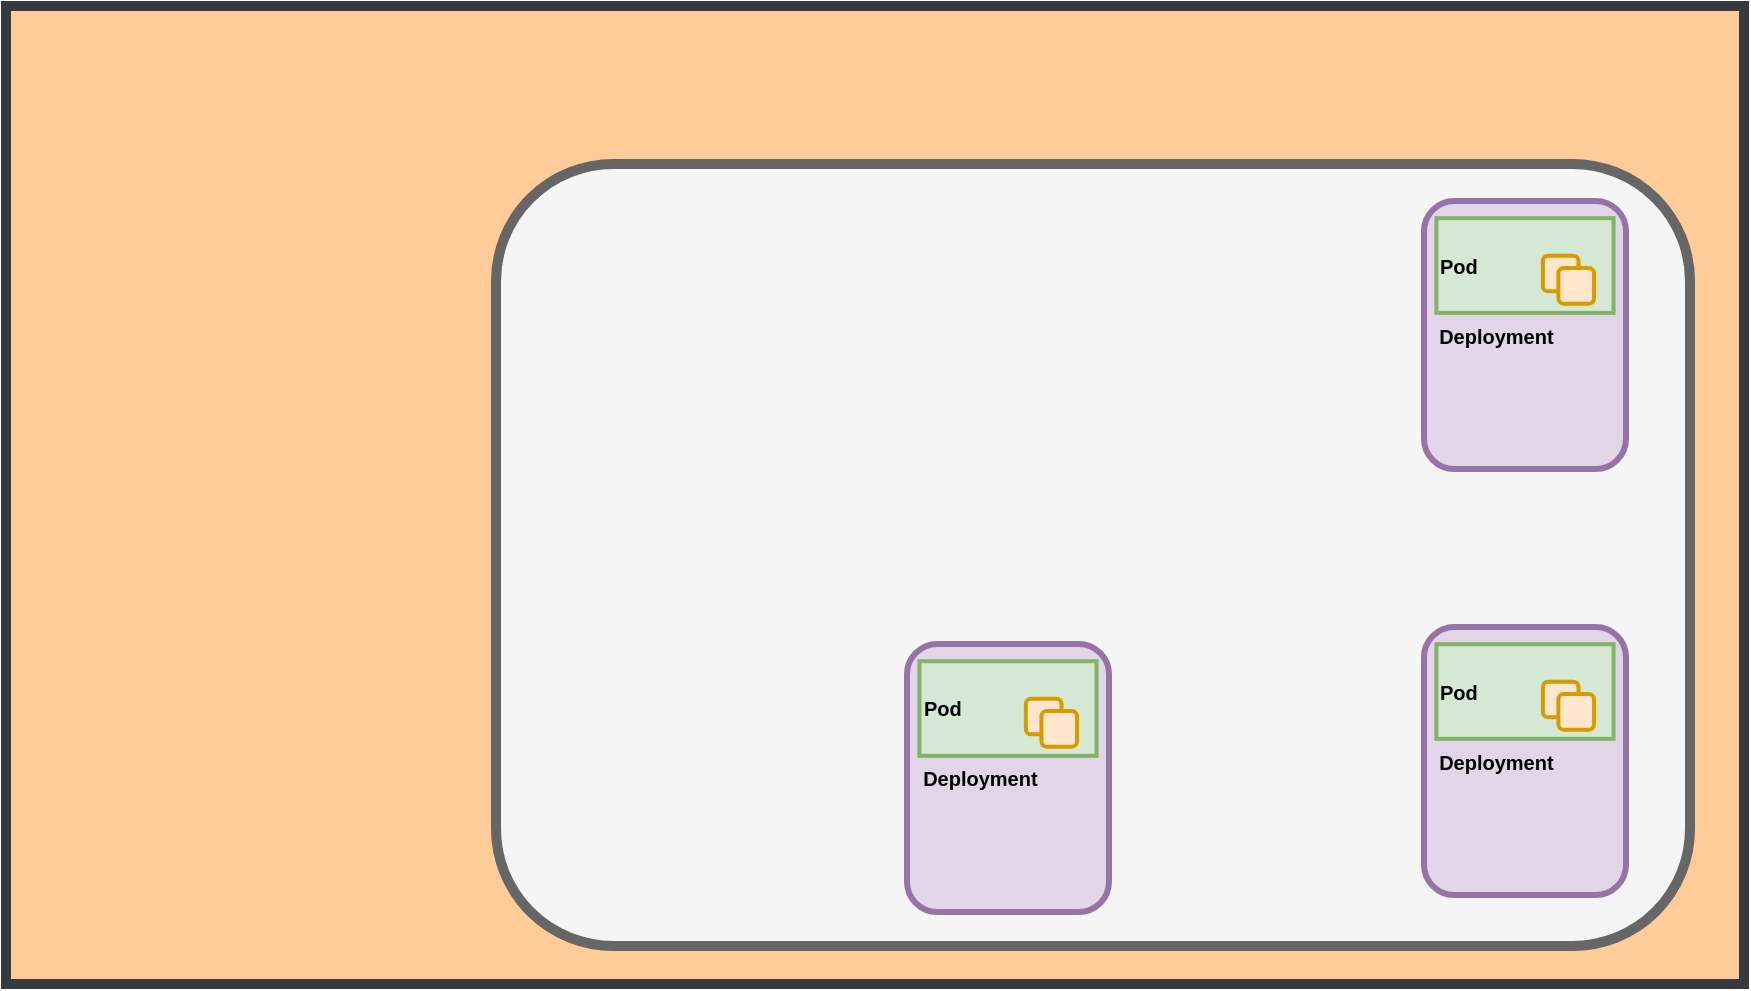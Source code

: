<mxfile version="12.0.3" type="github" pages="1"><diagram id="jYvlm9XRRPR-1IU_MlRA" name="Page-1"><mxGraphModel dx="1396" dy="808" grid="0" gridSize="10" guides="1" tooltips="1" connect="1" arrows="1" fold="1" page="1" pageScale="1" pageWidth="1100" pageHeight="850" background="none" math="0" shadow="0"><root><mxCell id="0"/><mxCell id="1" parent="0"/><mxCell id="n_qQzsoH-QB4MugGK69L-62" value="" style="rounded=0;whiteSpace=wrap;html=1;strokeWidth=5;shadow=0;comic=0;glass=0;fillColor=#ffcc99;strokeColor=#36393d;" vertex="1" parent="1"><mxGeometry x="206" y="173" width="869" height="489" as="geometry"/></mxCell><mxCell id="n_qQzsoH-QB4MugGK69L-29" value="" style="rounded=1;whiteSpace=wrap;html=1;fillColor=#f5f5f5;strokeWidth=5;strokeColor=#666666;fontColor=#333333;shadow=0;comic=0;glass=0;gradientColor=none;" vertex="1" parent="1"><mxGeometry x="451" y="252" width="597" height="391" as="geometry"/></mxCell><mxCell id="n_qQzsoH-QB4MugGK69L-41" value="" style="group" vertex="1" connectable="0" parent="1"><mxGeometry x="915" y="270.5" width="101" height="134" as="geometry"/></mxCell><mxCell id="n_qQzsoH-QB4MugGK69L-30" value="&lt;font style=&quot;font-size: 10px&quot;&gt;&amp;nbsp; &lt;b&gt;Deployment&lt;/b&gt;&lt;/font&gt;" style="rounded=1;whiteSpace=wrap;html=1;strokeColor=#9673a6;strokeWidth=3;fillColor=#e1d5e7;flipH=0;flipV=0;direction=south;align=left;" vertex="1" parent="n_qQzsoH-QB4MugGK69L-41"><mxGeometry width="101" height="134" as="geometry"/></mxCell><mxCell id="n_qQzsoH-QB4MugGK69L-32" value="&lt;div style=&quot;font-size: 10px&quot; align=&quot;left&quot;&gt;&lt;font style=&quot;font-size: 10px&quot;&gt;&lt;b&gt;Pod&lt;/b&gt;&lt;/font&gt;&lt;/div&gt;" style="rounded=0;whiteSpace=wrap;html=1;strokeColor=#82b366;strokeWidth=2;fillColor=#d5e8d4;align=left;" vertex="1" parent="n_qQzsoH-QB4MugGK69L-41"><mxGeometry x="6.215" y="8.606" width="88.569" height="47.33" as="geometry"/></mxCell><mxCell id="n_qQzsoH-QB4MugGK69L-36" value="" style="whiteSpace=wrap;html=1;aspect=fixed;rounded=1;strokeColor=#d79b00;strokeWidth=2;fillColor=#ffe6cc;" vertex="1" parent="n_qQzsoH-QB4MugGK69L-41"><mxGeometry x="59.435" y="27.353" width="17.826" height="17.826" as="geometry"/></mxCell><mxCell id="n_qQzsoH-QB4MugGK69L-37" value="" style="whiteSpace=wrap;html=1;aspect=fixed;rounded=1;strokeColor=#d79b00;strokeWidth=2;fillColor=#ffe6cc;" vertex="1" parent="n_qQzsoH-QB4MugGK69L-41"><mxGeometry x="67.204" y="33.5" width="17.826" height="17.826" as="geometry"/></mxCell><mxCell id="n_qQzsoH-QB4MugGK69L-52" value="" style="group" vertex="1" connectable="0" parent="1"><mxGeometry x="915" y="483.5" width="101" height="134" as="geometry"/></mxCell><mxCell id="n_qQzsoH-QB4MugGK69L-53" value="&lt;font style=&quot;font-size: 10px&quot;&gt;&amp;nbsp; &lt;b&gt;Deployment&lt;/b&gt;&lt;/font&gt;" style="rounded=1;whiteSpace=wrap;html=1;strokeColor=#9673a6;strokeWidth=3;fillColor=#e1d5e7;flipH=0;flipV=0;direction=south;align=left;" vertex="1" parent="n_qQzsoH-QB4MugGK69L-52"><mxGeometry width="101" height="134" as="geometry"/></mxCell><mxCell id="n_qQzsoH-QB4MugGK69L-54" value="&lt;div style=&quot;font-size: 10px&quot; align=&quot;left&quot;&gt;&lt;font style=&quot;font-size: 10px&quot;&gt;&lt;b&gt;Pod&lt;/b&gt;&lt;/font&gt;&lt;/div&gt;" style="rounded=0;whiteSpace=wrap;html=1;strokeColor=#82b366;strokeWidth=2;fillColor=#d5e8d4;align=left;" vertex="1" parent="n_qQzsoH-QB4MugGK69L-52"><mxGeometry x="6.215" y="8.606" width="88.569" height="47.33" as="geometry"/></mxCell><mxCell id="n_qQzsoH-QB4MugGK69L-55" value="" style="whiteSpace=wrap;html=1;aspect=fixed;rounded=1;strokeColor=#d79b00;strokeWidth=2;fillColor=#ffe6cc;" vertex="1" parent="n_qQzsoH-QB4MugGK69L-52"><mxGeometry x="59.435" y="27.353" width="17.826" height="17.826" as="geometry"/></mxCell><mxCell id="n_qQzsoH-QB4MugGK69L-56" value="" style="whiteSpace=wrap;html=1;aspect=fixed;rounded=1;strokeColor=#d79b00;strokeWidth=2;fillColor=#ffe6cc;" vertex="1" parent="n_qQzsoH-QB4MugGK69L-52"><mxGeometry x="67.204" y="33.5" width="17.826" height="17.826" as="geometry"/></mxCell><mxCell id="n_qQzsoH-QB4MugGK69L-57" value="" style="group" vertex="1" connectable="0" parent="1"><mxGeometry x="656.5" y="492" width="101" height="134" as="geometry"/></mxCell><mxCell id="n_qQzsoH-QB4MugGK69L-58" value="&lt;font style=&quot;font-size: 10px&quot;&gt;&amp;nbsp; &lt;b&gt;Deployment&lt;/b&gt;&lt;/font&gt;" style="rounded=1;whiteSpace=wrap;html=1;strokeColor=#9673a6;strokeWidth=3;fillColor=#e1d5e7;flipH=0;flipV=0;direction=south;align=left;" vertex="1" parent="n_qQzsoH-QB4MugGK69L-57"><mxGeometry width="101" height="134" as="geometry"/></mxCell><mxCell id="n_qQzsoH-QB4MugGK69L-59" value="&lt;div style=&quot;font-size: 10px&quot; align=&quot;left&quot;&gt;&lt;font style=&quot;font-size: 10px&quot;&gt;&lt;b&gt;Pod&lt;/b&gt;&lt;/font&gt;&lt;/div&gt;" style="rounded=0;whiteSpace=wrap;html=1;strokeColor=#82b366;strokeWidth=2;fillColor=#d5e8d4;align=left;" vertex="1" parent="n_qQzsoH-QB4MugGK69L-57"><mxGeometry x="6.215" y="8.606" width="88.569" height="47.33" as="geometry"/></mxCell><mxCell id="n_qQzsoH-QB4MugGK69L-60" value="" style="whiteSpace=wrap;html=1;aspect=fixed;rounded=1;strokeColor=#d79b00;strokeWidth=2;fillColor=#ffe6cc;" vertex="1" parent="n_qQzsoH-QB4MugGK69L-57"><mxGeometry x="59.435" y="27.353" width="17.826" height="17.826" as="geometry"/></mxCell><mxCell id="n_qQzsoH-QB4MugGK69L-61" value="" style="whiteSpace=wrap;html=1;aspect=fixed;rounded=1;strokeColor=#d79b00;strokeWidth=2;fillColor=#ffe6cc;" vertex="1" parent="n_qQzsoH-QB4MugGK69L-57"><mxGeometry x="67.204" y="33.5" width="17.826" height="17.826" as="geometry"/></mxCell></root></mxGraphModel></diagram></mxfile>